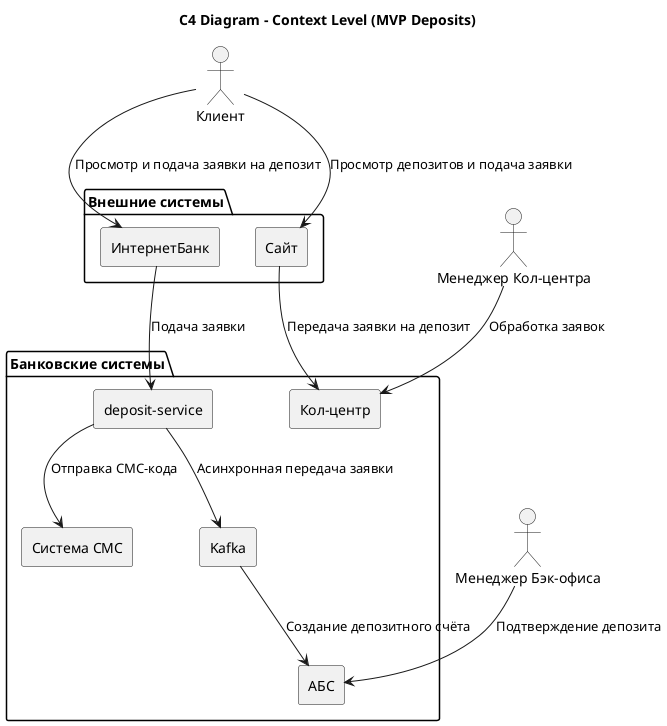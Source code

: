 @startuml

title C4 Diagram - Context Level (MVP Deposits)

actor Клиент as Client
actor "Менеджер Кол-центра" as CallCenterManager
actor "Менеджер Бэк-офиса" as BackOfficeManager

package "Внешние системы" {
  rectangle Сайт as Website
  rectangle ИнтернетБанк as InternetBank
}

package "Банковские системы" {
  rectangle "Кол-центр" as CallCenter
  rectangle АБС as ABS
  rectangle "deposit-service" as DepositService
  rectangle "Система СМС" as SMSSystem
  rectangle Kafka
}

Client --> Website : Просмотр депозитов и подача заявки
Client --> InternetBank : Просмотр и подача заявки на депозит
CallCenterManager --> CallCenter : Обработка заявок
BackOfficeManager --> ABS : Подтверждение депозита

Website --> CallCenter : Передача заявки на депозит
InternetBank --> DepositService : Подача заявки
DepositService --> SMSSystem : Отправка СМС-кода
DepositService --> Kafka : Асинхронная передача заявки
Kafka --> ABS : Создание депозитного счёта

@enduml
